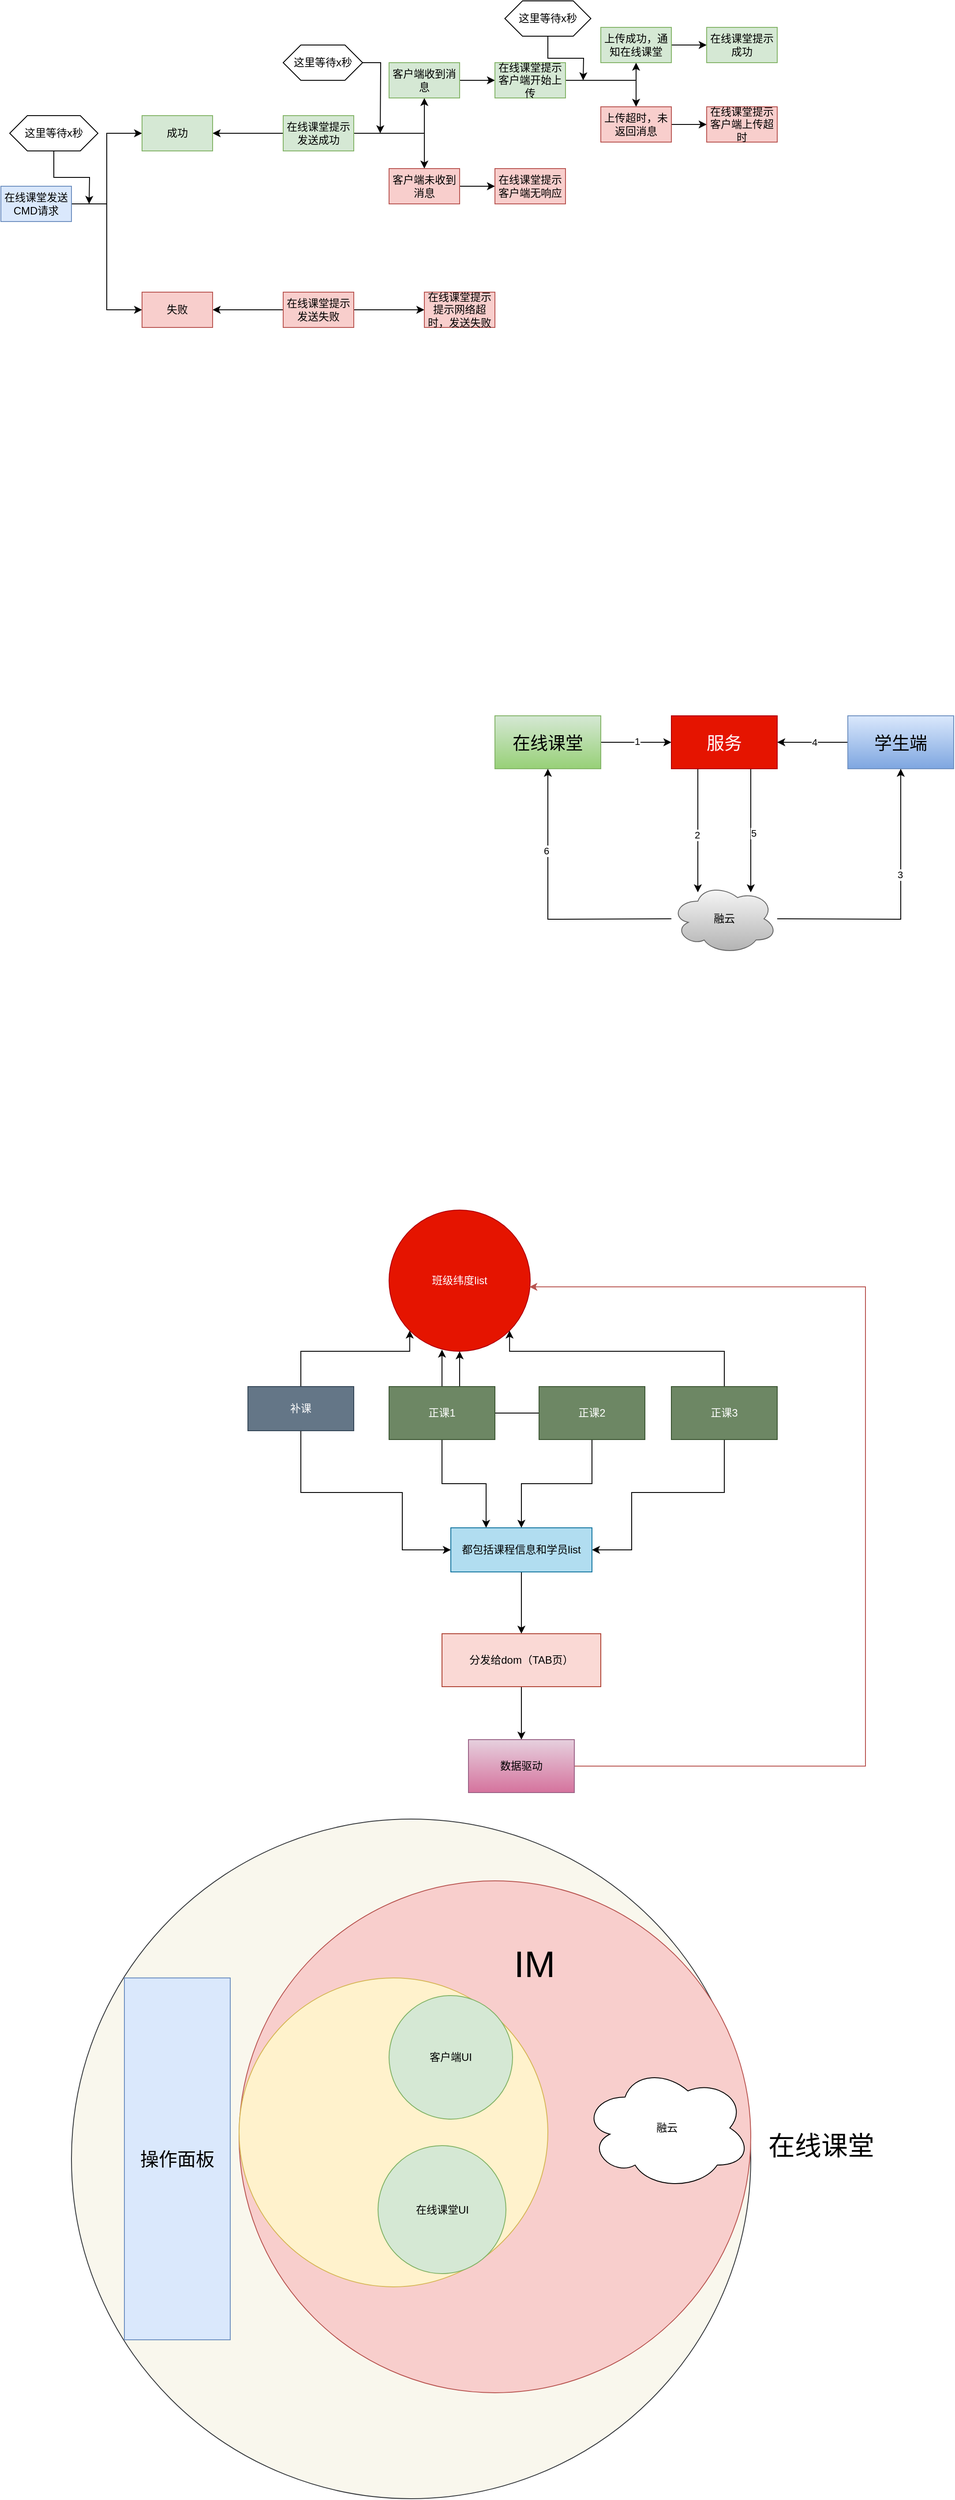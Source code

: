 <mxfile version="14.8.3" type="github">
  <diagram id="nMES7Oahk3-mXJZbOVMn" name="Page-1">
    <mxGraphModel dx="1746" dy="1421" grid="1" gridSize="10" guides="1" tooltips="1" connect="1" arrows="1" fold="1" page="0" pageScale="1" pageWidth="827" pageHeight="1169" math="0" shadow="0">
      <root>
        <mxCell id="0" />
        <mxCell id="1" parent="0" />
        <mxCell id="OBoU4_cc1wNnT7vXtte2-5" style="edgeStyle=orthogonalEdgeStyle;rounded=0;orthogonalLoop=1;jettySize=auto;html=1;entryX=0;entryY=0.5;entryDx=0;entryDy=0;" parent="1" source="OBoU4_cc1wNnT7vXtte2-1" target="OBoU4_cc1wNnT7vXtte2-2" edge="1">
          <mxGeometry relative="1" as="geometry" />
        </mxCell>
        <mxCell id="OBoU4_cc1wNnT7vXtte2-13" value="1" style="edgeLabel;html=1;align=center;verticalAlign=middle;resizable=0;points=[];" parent="OBoU4_cc1wNnT7vXtte2-5" vertex="1" connectable="0">
          <mxGeometry x="0.025" y="1" relative="1" as="geometry">
            <mxPoint as="offset" />
          </mxGeometry>
        </mxCell>
        <mxCell id="OBoU4_cc1wNnT7vXtte2-1" value="&lt;font style=&quot;font-size: 20px&quot;&gt;在线课堂&lt;/font&gt;" style="rounded=0;whiteSpace=wrap;html=1;gradientColor=#97d077;fillColor=#d5e8d4;strokeColor=#82b366;" parent="1" vertex="1">
          <mxGeometry x="80" y="120" width="120" height="60" as="geometry" />
        </mxCell>
        <mxCell id="OBoU4_cc1wNnT7vXtte2-7" style="edgeStyle=orthogonalEdgeStyle;rounded=0;orthogonalLoop=1;jettySize=auto;html=1;exitX=0.25;exitY=1;exitDx=0;exitDy=0;entryX=0.25;entryY=0;entryDx=0;entryDy=0;" parent="1" source="OBoU4_cc1wNnT7vXtte2-2" edge="1">
          <mxGeometry relative="1" as="geometry">
            <mxPoint x="310" y="320" as="targetPoint" />
          </mxGeometry>
        </mxCell>
        <mxCell id="OBoU4_cc1wNnT7vXtte2-14" value="2" style="edgeLabel;html=1;align=center;verticalAlign=middle;resizable=0;points=[];" parent="OBoU4_cc1wNnT7vXtte2-7" vertex="1" connectable="0">
          <mxGeometry x="0.071" y="-2" relative="1" as="geometry">
            <mxPoint as="offset" />
          </mxGeometry>
        </mxCell>
        <mxCell id="OBoU4_cc1wNnT7vXtte2-10" style="edgeStyle=orthogonalEdgeStyle;rounded=0;orthogonalLoop=1;jettySize=auto;html=1;exitX=0.75;exitY=1;exitDx=0;exitDy=0;entryX=0.75;entryY=0;entryDx=0;entryDy=0;" parent="1" source="OBoU4_cc1wNnT7vXtte2-2" edge="1">
          <mxGeometry relative="1" as="geometry">
            <mxPoint x="370" y="320" as="targetPoint" />
          </mxGeometry>
        </mxCell>
        <mxCell id="OBoU4_cc1wNnT7vXtte2-18" value="5" style="edgeLabel;html=1;align=center;verticalAlign=middle;resizable=0;points=[];" parent="OBoU4_cc1wNnT7vXtte2-10" vertex="1" connectable="0">
          <mxGeometry x="0.043" y="2" relative="1" as="geometry">
            <mxPoint as="offset" />
          </mxGeometry>
        </mxCell>
        <mxCell id="OBoU4_cc1wNnT7vXtte2-2" value="&lt;font style=&quot;font-size: 20px&quot;&gt;服务&lt;/font&gt;" style="rounded=0;whiteSpace=wrap;html=1;fillColor=#e51400;strokeColor=#B20000;fontColor=#ffffff;" parent="1" vertex="1">
          <mxGeometry x="280" y="120" width="120" height="60" as="geometry" />
        </mxCell>
        <mxCell id="OBoU4_cc1wNnT7vXtte2-16" style="edgeStyle=orthogonalEdgeStyle;rounded=0;orthogonalLoop=1;jettySize=auto;html=1;exitX=0;exitY=0.5;exitDx=0;exitDy=0;entryX=1;entryY=0.5;entryDx=0;entryDy=0;" parent="1" source="OBoU4_cc1wNnT7vXtte2-3" target="OBoU4_cc1wNnT7vXtte2-2" edge="1">
          <mxGeometry relative="1" as="geometry" />
        </mxCell>
        <mxCell id="OBoU4_cc1wNnT7vXtte2-17" value="4" style="edgeLabel;html=1;align=center;verticalAlign=middle;resizable=0;points=[];" parent="OBoU4_cc1wNnT7vXtte2-16" vertex="1" connectable="0">
          <mxGeometry x="-0.05" relative="1" as="geometry">
            <mxPoint as="offset" />
          </mxGeometry>
        </mxCell>
        <mxCell id="OBoU4_cc1wNnT7vXtte2-3" value="&lt;font style=&quot;font-size: 20px&quot;&gt;学生端&lt;/font&gt;" style="rounded=0;whiteSpace=wrap;html=1;gradientColor=#7ea6e0;fillColor=#dae8fc;strokeColor=#6c8ebf;" parent="1" vertex="1">
          <mxGeometry x="480" y="120" width="120" height="60" as="geometry" />
        </mxCell>
        <mxCell id="OBoU4_cc1wNnT7vXtte2-11" style="edgeStyle=orthogonalEdgeStyle;rounded=0;orthogonalLoop=1;jettySize=auto;html=1;entryX=0.5;entryY=1;entryDx=0;entryDy=0;" parent="1" target="OBoU4_cc1wNnT7vXtte2-1" edge="1">
          <mxGeometry relative="1" as="geometry">
            <mxPoint x="280" y="350" as="sourcePoint" />
          </mxGeometry>
        </mxCell>
        <mxCell id="OBoU4_cc1wNnT7vXtte2-19" value="6" style="edgeLabel;html=1;align=center;verticalAlign=middle;resizable=0;points=[];" parent="OBoU4_cc1wNnT7vXtte2-11" vertex="1" connectable="0">
          <mxGeometry x="0.4" y="2" relative="1" as="geometry">
            <mxPoint as="offset" />
          </mxGeometry>
        </mxCell>
        <mxCell id="OBoU4_cc1wNnT7vXtte2-12" style="edgeStyle=orthogonalEdgeStyle;rounded=0;orthogonalLoop=1;jettySize=auto;html=1;entryX=0.5;entryY=1;entryDx=0;entryDy=0;" parent="1" target="OBoU4_cc1wNnT7vXtte2-3" edge="1">
          <mxGeometry relative="1" as="geometry">
            <mxPoint x="400" y="350" as="sourcePoint" />
          </mxGeometry>
        </mxCell>
        <mxCell id="OBoU4_cc1wNnT7vXtte2-15" value="3" style="edgeLabel;html=1;align=center;verticalAlign=middle;resizable=0;points=[];" parent="OBoU4_cc1wNnT7vXtte2-12" vertex="1" connectable="0">
          <mxGeometry x="0.226" y="1" relative="1" as="geometry">
            <mxPoint as="offset" />
          </mxGeometry>
        </mxCell>
        <mxCell id="OBoU4_cc1wNnT7vXtte2-20" value="班级纬度list" style="ellipse;whiteSpace=wrap;html=1;aspect=fixed;fillColor=#e51400;strokeColor=#B20000;fontColor=#ffffff;" parent="1" vertex="1">
          <mxGeometry x="-40" y="680" width="160" height="160" as="geometry" />
        </mxCell>
        <mxCell id="OBoU4_cc1wNnT7vXtte2-37" style="edgeStyle=orthogonalEdgeStyle;rounded=0;orthogonalLoop=1;jettySize=auto;html=1;entryX=1;entryY=0.5;entryDx=0;entryDy=0;" parent="1" source="OBoU4_cc1wNnT7vXtte2-22" target="OBoU4_cc1wNnT7vXtte2-32" edge="1">
          <mxGeometry relative="1" as="geometry">
            <Array as="points">
              <mxPoint x="340" y="1000" />
              <mxPoint x="235" y="1000" />
              <mxPoint x="235" y="1065" />
            </Array>
          </mxGeometry>
        </mxCell>
        <mxCell id="OBoU4_cc1wNnT7vXtte2-39" style="edgeStyle=orthogonalEdgeStyle;rounded=0;orthogonalLoop=1;jettySize=auto;html=1;entryX=1;entryY=1;entryDx=0;entryDy=0;" parent="1" source="OBoU4_cc1wNnT7vXtte2-22" target="OBoU4_cc1wNnT7vXtte2-20" edge="1">
          <mxGeometry relative="1" as="geometry">
            <Array as="points">
              <mxPoint x="340" y="840" />
              <mxPoint x="97" y="840" />
            </Array>
          </mxGeometry>
        </mxCell>
        <mxCell id="OBoU4_cc1wNnT7vXtte2-22" value="正课3" style="rounded=0;whiteSpace=wrap;html=1;fillColor=#6d8764;strokeColor=#3A5431;fontColor=#ffffff;" parent="1" vertex="1">
          <mxGeometry x="280" y="880" width="120" height="60" as="geometry" />
        </mxCell>
        <mxCell id="OBoU4_cc1wNnT7vXtte2-28" style="edgeStyle=orthogonalEdgeStyle;rounded=0;orthogonalLoop=1;jettySize=auto;html=1;" parent="1" source="OBoU4_cc1wNnT7vXtte2-23" target="OBoU4_cc1wNnT7vXtte2-20" edge="1">
          <mxGeometry relative="1" as="geometry" />
        </mxCell>
        <mxCell id="OBoU4_cc1wNnT7vXtte2-35" style="edgeStyle=orthogonalEdgeStyle;rounded=0;orthogonalLoop=1;jettySize=auto;html=1;entryX=0.5;entryY=0;entryDx=0;entryDy=0;" parent="1" source="OBoU4_cc1wNnT7vXtte2-23" target="OBoU4_cc1wNnT7vXtte2-32" edge="1">
          <mxGeometry relative="1" as="geometry" />
        </mxCell>
        <mxCell id="OBoU4_cc1wNnT7vXtte2-23" value="正课2" style="rounded=0;whiteSpace=wrap;html=1;fillColor=#6d8764;strokeColor=#3A5431;fontColor=#ffffff;" parent="1" vertex="1">
          <mxGeometry x="130" y="880" width="120" height="60" as="geometry" />
        </mxCell>
        <mxCell id="OBoU4_cc1wNnT7vXtte2-27" style="edgeStyle=orthogonalEdgeStyle;rounded=0;orthogonalLoop=1;jettySize=auto;html=1;entryX=0.375;entryY=0.988;entryDx=0;entryDy=0;entryPerimeter=0;" parent="1" source="OBoU4_cc1wNnT7vXtte2-24" target="OBoU4_cc1wNnT7vXtte2-20" edge="1">
          <mxGeometry relative="1" as="geometry" />
        </mxCell>
        <mxCell id="OBoU4_cc1wNnT7vXtte2-34" style="edgeStyle=orthogonalEdgeStyle;rounded=0;orthogonalLoop=1;jettySize=auto;html=1;entryX=0.25;entryY=0;entryDx=0;entryDy=0;" parent="1" source="OBoU4_cc1wNnT7vXtte2-24" target="OBoU4_cc1wNnT7vXtte2-32" edge="1">
          <mxGeometry relative="1" as="geometry" />
        </mxCell>
        <mxCell id="OBoU4_cc1wNnT7vXtte2-24" value="正课1" style="rounded=0;whiteSpace=wrap;html=1;fillColor=#6d8764;strokeColor=#3A5431;fontColor=#ffffff;" parent="1" vertex="1">
          <mxGeometry x="-40" y="880" width="120" height="60" as="geometry" />
        </mxCell>
        <mxCell id="OBoU4_cc1wNnT7vXtte2-33" style="edgeStyle=orthogonalEdgeStyle;rounded=0;orthogonalLoop=1;jettySize=auto;html=1;entryX=0;entryY=0.5;entryDx=0;entryDy=0;" parent="1" source="OBoU4_cc1wNnT7vXtte2-25" target="OBoU4_cc1wNnT7vXtte2-32" edge="1">
          <mxGeometry relative="1" as="geometry">
            <Array as="points">
              <mxPoint x="-140" y="1000" />
              <mxPoint x="-25" y="1000" />
              <mxPoint x="-25" y="1065" />
            </Array>
          </mxGeometry>
        </mxCell>
        <mxCell id="OBoU4_cc1wNnT7vXtte2-40" style="edgeStyle=orthogonalEdgeStyle;rounded=0;orthogonalLoop=1;jettySize=auto;html=1;entryX=0;entryY=1;entryDx=0;entryDy=0;" parent="1" source="OBoU4_cc1wNnT7vXtte2-25" target="OBoU4_cc1wNnT7vXtte2-20" edge="1">
          <mxGeometry relative="1" as="geometry">
            <Array as="points">
              <mxPoint x="-140" y="840" />
              <mxPoint x="-17" y="840" />
            </Array>
          </mxGeometry>
        </mxCell>
        <mxCell id="OBoU4_cc1wNnT7vXtte2-25" value="补课" style="rounded=0;whiteSpace=wrap;html=1;fillColor=#647687;strokeColor=#314354;fontColor=#ffffff;" parent="1" vertex="1">
          <mxGeometry x="-200" y="880" width="120" height="50" as="geometry" />
        </mxCell>
        <mxCell id="OBoU4_cc1wNnT7vXtte2-42" style="edgeStyle=orthogonalEdgeStyle;rounded=0;orthogonalLoop=1;jettySize=auto;html=1;entryX=0.5;entryY=0;entryDx=0;entryDy=0;" parent="1" source="OBoU4_cc1wNnT7vXtte2-32" target="OBoU4_cc1wNnT7vXtte2-41" edge="1">
          <mxGeometry relative="1" as="geometry" />
        </mxCell>
        <mxCell id="OBoU4_cc1wNnT7vXtte2-32" value="都包括课程信息和学员list" style="rounded=0;whiteSpace=wrap;html=1;fillColor=#b1ddf0;strokeColor=#10739e;" parent="1" vertex="1">
          <mxGeometry x="30" y="1040" width="160" height="50" as="geometry" />
        </mxCell>
        <mxCell id="OBoU4_cc1wNnT7vXtte2-44" style="edgeStyle=orthogonalEdgeStyle;rounded=0;orthogonalLoop=1;jettySize=auto;html=1;entryX=0.5;entryY=0;entryDx=0;entryDy=0;" parent="1" source="OBoU4_cc1wNnT7vXtte2-41" target="OBoU4_cc1wNnT7vXtte2-43" edge="1">
          <mxGeometry relative="1" as="geometry" />
        </mxCell>
        <mxCell id="OBoU4_cc1wNnT7vXtte2-41" value="分发给dom（TAB页）" style="rounded=0;whiteSpace=wrap;html=1;fillColor=#fad9d5;strokeColor=#ae4132;" parent="1" vertex="1">
          <mxGeometry x="20" y="1160" width="180" height="60" as="geometry" />
        </mxCell>
        <mxCell id="OBoU4_cc1wNnT7vXtte2-45" style="edgeStyle=orthogonalEdgeStyle;rounded=0;orthogonalLoop=1;jettySize=auto;html=1;entryX=0.994;entryY=0.544;entryDx=0;entryDy=0;entryPerimeter=0;gradientColor=#ea6b66;fillColor=#f8cecc;strokeColor=#b85450;" parent="1" source="OBoU4_cc1wNnT7vXtte2-43" target="OBoU4_cc1wNnT7vXtte2-20" edge="1">
          <mxGeometry relative="1" as="geometry">
            <Array as="points">
              <mxPoint x="500" y="1310" />
              <mxPoint x="500" y="767" />
            </Array>
          </mxGeometry>
        </mxCell>
        <mxCell id="OBoU4_cc1wNnT7vXtte2-43" value="数据驱动" style="rounded=0;whiteSpace=wrap;html=1;gradientColor=#d5739d;fillColor=#e6d0de;strokeColor=#996185;" parent="1" vertex="1">
          <mxGeometry x="50" y="1280" width="120" height="60" as="geometry" />
        </mxCell>
        <mxCell id="OBoU4_cc1wNnT7vXtte2-47" value="" style="ellipse;whiteSpace=wrap;html=1;aspect=fixed;fillColor=#f9f7ed;strokeColor=#36393d;" parent="1" vertex="1">
          <mxGeometry x="-400" y="1370" width="770" height="770" as="geometry" />
        </mxCell>
        <mxCell id="OBoU4_cc1wNnT7vXtte2-49" value="&lt;font style=&quot;font-size: 21px&quot;&gt;操作面板&lt;/font&gt;" style="rounded=0;whiteSpace=wrap;html=1;fillColor=#dae8fc;strokeColor=#6c8ebf;" parent="1" vertex="1">
          <mxGeometry x="-340" y="1550" width="120" height="410" as="geometry" />
        </mxCell>
        <mxCell id="OBoU4_cc1wNnT7vXtte2-61" value="" style="ellipse;whiteSpace=wrap;html=1;aspect=fixed;fillColor=#f8cecc;strokeColor=#b85450;" parent="1" vertex="1">
          <mxGeometry x="-210" y="1440" width="580" height="580" as="geometry" />
        </mxCell>
        <mxCell id="OBoU4_cc1wNnT7vXtte2-62" value="" style="ellipse;whiteSpace=wrap;html=1;aspect=fixed;fillColor=#fff2cc;strokeColor=#d6b656;" parent="1" vertex="1">
          <mxGeometry x="-210" y="1550" width="350" height="350" as="geometry" />
        </mxCell>
        <mxCell id="OBoU4_cc1wNnT7vXtte2-64" value="&lt;font style=&quot;font-size: 42px&quot;&gt;IM&lt;/font&gt;" style="text;html=1;strokeColor=none;fillColor=none;align=center;verticalAlign=middle;whiteSpace=wrap;rounded=0;" parent="1" vertex="1">
          <mxGeometry x="60" y="1500" width="130" height="70" as="geometry" />
        </mxCell>
        <mxCell id="OBoU4_cc1wNnT7vXtte2-65" value="客户端UI" style="ellipse;whiteSpace=wrap;html=1;aspect=fixed;fillColor=#d5e8d4;strokeColor=#82b366;" parent="1" vertex="1">
          <mxGeometry x="-40" y="1570" width="140" height="140" as="geometry" />
        </mxCell>
        <mxCell id="OBoU4_cc1wNnT7vXtte2-66" value="在线课堂UI" style="ellipse;whiteSpace=wrap;html=1;aspect=fixed;fillColor=#d5e8d4;strokeColor=#82b366;" parent="1" vertex="1">
          <mxGeometry x="-52.5" y="1740" width="145" height="145" as="geometry" />
        </mxCell>
        <mxCell id="OBoU4_cc1wNnT7vXtte2-67" value="&lt;font style=&quot;font-size: 30px&quot;&gt;在线课堂&lt;/font&gt;" style="text;html=1;strokeColor=none;fillColor=none;align=center;verticalAlign=middle;whiteSpace=wrap;rounded=0;" parent="1" vertex="1">
          <mxGeometry x="370" y="1510" width="160" height="460" as="geometry" />
        </mxCell>
        <mxCell id="OBoU4_cc1wNnT7vXtte2-68" value="融云" style="ellipse;shape=cloud;whiteSpace=wrap;html=1;" parent="1" vertex="1">
          <mxGeometry x="180" y="1650" width="190" height="140" as="geometry" />
        </mxCell>
        <mxCell id="OBoU4_cc1wNnT7vXtte2-70" value="融云" style="ellipse;shape=cloud;whiteSpace=wrap;html=1;gradientColor=#b3b3b3;fillColor=#f5f5f5;strokeColor=#666666;" parent="1" vertex="1">
          <mxGeometry x="280" y="310" width="120" height="80" as="geometry" />
        </mxCell>
        <mxCell id="HiOwO1UaTTyDpOq1LJcf-54" style="edgeStyle=orthogonalEdgeStyle;rounded=0;orthogonalLoop=1;jettySize=auto;html=1;exitX=1;exitY=0.5;exitDx=0;exitDy=0;entryX=0;entryY=0.5;entryDx=0;entryDy=0;" edge="1" parent="1" source="HiOwO1UaTTyDpOq1LJcf-1" target="HiOwO1UaTTyDpOq1LJcf-50">
          <mxGeometry relative="1" as="geometry" />
        </mxCell>
        <mxCell id="HiOwO1UaTTyDpOq1LJcf-55" style="edgeStyle=orthogonalEdgeStyle;rounded=0;orthogonalLoop=1;jettySize=auto;html=1;exitX=1;exitY=0.5;exitDx=0;exitDy=0;entryX=0;entryY=0.5;entryDx=0;entryDy=0;" edge="1" parent="1" source="HiOwO1UaTTyDpOq1LJcf-1" target="HiOwO1UaTTyDpOq1LJcf-52">
          <mxGeometry relative="1" as="geometry" />
        </mxCell>
        <mxCell id="HiOwO1UaTTyDpOq1LJcf-1" value="在线课堂发送CMD请求" style="rounded=0;whiteSpace=wrap;html=1;fillColor=#dae8fc;strokeColor=#6c8ebf;" vertex="1" parent="1">
          <mxGeometry x="-480" y="-480" width="80" height="40" as="geometry" />
        </mxCell>
        <mxCell id="HiOwO1UaTTyDpOq1LJcf-9" value="" style="edgeStyle=orthogonalEdgeStyle;rounded=0;orthogonalLoop=1;jettySize=auto;html=1;" edge="1" parent="1" source="HiOwO1UaTTyDpOq1LJcf-2" target="HiOwO1UaTTyDpOq1LJcf-8">
          <mxGeometry relative="1" as="geometry" />
        </mxCell>
        <mxCell id="HiOwO1UaTTyDpOq1LJcf-34" value="" style="edgeStyle=orthogonalEdgeStyle;rounded=0;orthogonalLoop=1;jettySize=auto;html=1;" edge="1" parent="1" source="HiOwO1UaTTyDpOq1LJcf-2" target="HiOwO1UaTTyDpOq1LJcf-33">
          <mxGeometry relative="1" as="geometry" />
        </mxCell>
        <mxCell id="HiOwO1UaTTyDpOq1LJcf-51" value="" style="edgeStyle=orthogonalEdgeStyle;rounded=0;orthogonalLoop=1;jettySize=auto;html=1;" edge="1" parent="1" source="HiOwO1UaTTyDpOq1LJcf-2" target="HiOwO1UaTTyDpOq1LJcf-50">
          <mxGeometry relative="1" as="geometry" />
        </mxCell>
        <mxCell id="HiOwO1UaTTyDpOq1LJcf-2" value="在线课堂提示发送成功" style="whiteSpace=wrap;html=1;rounded=0;fillColor=#d5e8d4;strokeColor=#82b366;" vertex="1" parent="1">
          <mxGeometry x="-160" y="-560" width="80" height="40" as="geometry" />
        </mxCell>
        <mxCell id="HiOwO1UaTTyDpOq1LJcf-36" value="" style="edgeStyle=orthogonalEdgeStyle;rounded=0;orthogonalLoop=1;jettySize=auto;html=1;" edge="1" parent="1" source="HiOwO1UaTTyDpOq1LJcf-4" target="HiOwO1UaTTyDpOq1LJcf-35">
          <mxGeometry relative="1" as="geometry" />
        </mxCell>
        <mxCell id="HiOwO1UaTTyDpOq1LJcf-53" value="" style="edgeStyle=orthogonalEdgeStyle;rounded=0;orthogonalLoop=1;jettySize=auto;html=1;" edge="1" parent="1" source="HiOwO1UaTTyDpOq1LJcf-4" target="HiOwO1UaTTyDpOq1LJcf-52">
          <mxGeometry relative="1" as="geometry" />
        </mxCell>
        <mxCell id="HiOwO1UaTTyDpOq1LJcf-4" value="在线课堂提示发送失败" style="whiteSpace=wrap;html=1;rounded=0;fillColor=#f8cecc;strokeColor=#b85450;" vertex="1" parent="1">
          <mxGeometry x="-160" y="-360" width="80" height="40" as="geometry" />
        </mxCell>
        <mxCell id="HiOwO1UaTTyDpOq1LJcf-13" value="" style="edgeStyle=orthogonalEdgeStyle;rounded=0;orthogonalLoop=1;jettySize=auto;html=1;" edge="1" parent="1" source="HiOwO1UaTTyDpOq1LJcf-8" target="HiOwO1UaTTyDpOq1LJcf-12">
          <mxGeometry relative="1" as="geometry" />
        </mxCell>
        <mxCell id="HiOwO1UaTTyDpOq1LJcf-8" value="客户端收到消息" style="whiteSpace=wrap;html=1;rounded=0;fillColor=#d5e8d4;strokeColor=#82b366;" vertex="1" parent="1">
          <mxGeometry x="-40" y="-620" width="80" height="40" as="geometry" />
        </mxCell>
        <mxCell id="HiOwO1UaTTyDpOq1LJcf-43" style="edgeStyle=orthogonalEdgeStyle;rounded=0;orthogonalLoop=1;jettySize=auto;html=1;exitX=1;exitY=0.5;exitDx=0;exitDy=0;entryX=0.5;entryY=1;entryDx=0;entryDy=0;" edge="1" parent="1" source="HiOwO1UaTTyDpOq1LJcf-12" target="HiOwO1UaTTyDpOq1LJcf-19">
          <mxGeometry relative="1" as="geometry" />
        </mxCell>
        <mxCell id="HiOwO1UaTTyDpOq1LJcf-44" style="edgeStyle=orthogonalEdgeStyle;rounded=0;orthogonalLoop=1;jettySize=auto;html=1;exitX=1;exitY=0.5;exitDx=0;exitDy=0;entryX=0.5;entryY=0;entryDx=0;entryDy=0;" edge="1" parent="1" source="HiOwO1UaTTyDpOq1LJcf-12" target="HiOwO1UaTTyDpOq1LJcf-22">
          <mxGeometry relative="1" as="geometry" />
        </mxCell>
        <mxCell id="HiOwO1UaTTyDpOq1LJcf-12" value="在线课堂提示客户端开始上传" style="whiteSpace=wrap;html=1;rounded=0;fillColor=#d5e8d4;strokeColor=#82b366;" vertex="1" parent="1">
          <mxGeometry x="80" y="-620" width="80" height="40" as="geometry" />
        </mxCell>
        <mxCell id="HiOwO1UaTTyDpOq1LJcf-25" value="" style="edgeStyle=orthogonalEdgeStyle;rounded=0;orthogonalLoop=1;jettySize=auto;html=1;" edge="1" parent="1" source="HiOwO1UaTTyDpOq1LJcf-19" target="HiOwO1UaTTyDpOq1LJcf-24">
          <mxGeometry relative="1" as="geometry" />
        </mxCell>
        <mxCell id="HiOwO1UaTTyDpOq1LJcf-19" value="上传成功，通知在线课堂" style="whiteSpace=wrap;html=1;rounded=0;fillColor=#d5e8d4;strokeColor=#82b366;" vertex="1" parent="1">
          <mxGeometry x="200" y="-660" width="80" height="40" as="geometry" />
        </mxCell>
        <mxCell id="HiOwO1UaTTyDpOq1LJcf-27" value="" style="edgeStyle=orthogonalEdgeStyle;rounded=0;orthogonalLoop=1;jettySize=auto;html=1;" edge="1" parent="1" source="HiOwO1UaTTyDpOq1LJcf-22" target="HiOwO1UaTTyDpOq1LJcf-26">
          <mxGeometry relative="1" as="geometry" />
        </mxCell>
        <mxCell id="HiOwO1UaTTyDpOq1LJcf-22" value="上传超时，未返回消息" style="whiteSpace=wrap;html=1;rounded=0;fillColor=#f8cecc;strokeColor=#b85450;" vertex="1" parent="1">
          <mxGeometry x="200" y="-570" width="80" height="40" as="geometry" />
        </mxCell>
        <mxCell id="HiOwO1UaTTyDpOq1LJcf-24" value="在线课堂提示成功" style="whiteSpace=wrap;html=1;rounded=0;fillColor=#d5e8d4;strokeColor=#82b366;" vertex="1" parent="1">
          <mxGeometry x="320" y="-660" width="80" height="40" as="geometry" />
        </mxCell>
        <mxCell id="HiOwO1UaTTyDpOq1LJcf-26" value="在线课堂提示客户端上传超时" style="whiteSpace=wrap;html=1;rounded=0;fillColor=#f8cecc;strokeColor=#b85450;" vertex="1" parent="1">
          <mxGeometry x="320" y="-570" width="80" height="40" as="geometry" />
        </mxCell>
        <mxCell id="HiOwO1UaTTyDpOq1LJcf-56" style="edgeStyle=orthogonalEdgeStyle;rounded=0;orthogonalLoop=1;jettySize=auto;html=1;exitX=0.5;exitY=1;exitDx=0;exitDy=0;" edge="1" parent="1" source="HiOwO1UaTTyDpOq1LJcf-29">
          <mxGeometry relative="1" as="geometry">
            <mxPoint x="-380" y="-460" as="targetPoint" />
          </mxGeometry>
        </mxCell>
        <mxCell id="HiOwO1UaTTyDpOq1LJcf-29" value="这里等待x秒" style="shape=hexagon;perimeter=hexagonPerimeter2;whiteSpace=wrap;html=1;fixedSize=1;" vertex="1" parent="1">
          <mxGeometry x="-470" y="-560" width="100" height="40" as="geometry" />
        </mxCell>
        <mxCell id="HiOwO1UaTTyDpOq1LJcf-40" value="" style="edgeStyle=orthogonalEdgeStyle;rounded=0;orthogonalLoop=1;jettySize=auto;html=1;" edge="1" parent="1" source="HiOwO1UaTTyDpOq1LJcf-33" target="HiOwO1UaTTyDpOq1LJcf-39">
          <mxGeometry relative="1" as="geometry" />
        </mxCell>
        <mxCell id="HiOwO1UaTTyDpOq1LJcf-33" value="客户端未收到消息" style="whiteSpace=wrap;html=1;rounded=0;fillColor=#f8cecc;strokeColor=#b85450;" vertex="1" parent="1">
          <mxGeometry x="-40" y="-500" width="80" height="40" as="geometry" />
        </mxCell>
        <mxCell id="HiOwO1UaTTyDpOq1LJcf-35" value="在线课堂提示提示网络超时，发送失败" style="whiteSpace=wrap;html=1;rounded=0;fillColor=#f8cecc;strokeColor=#b85450;" vertex="1" parent="1">
          <mxGeometry y="-360" width="80" height="40" as="geometry" />
        </mxCell>
        <mxCell id="HiOwO1UaTTyDpOq1LJcf-38" style="edgeStyle=orthogonalEdgeStyle;rounded=0;orthogonalLoop=1;jettySize=auto;html=1;" edge="1" parent="1" source="HiOwO1UaTTyDpOq1LJcf-37">
          <mxGeometry relative="1" as="geometry">
            <mxPoint x="-50" y="-540" as="targetPoint" />
          </mxGeometry>
        </mxCell>
        <mxCell id="HiOwO1UaTTyDpOq1LJcf-37" value="这里等待x秒" style="shape=hexagon;perimeter=hexagonPerimeter2;whiteSpace=wrap;html=1;fixedSize=1;" vertex="1" parent="1">
          <mxGeometry x="-160" y="-640" width="90" height="40" as="geometry" />
        </mxCell>
        <mxCell id="HiOwO1UaTTyDpOq1LJcf-39" value="在线课堂提示客户端无响应" style="whiteSpace=wrap;html=1;rounded=0;fillColor=#f8cecc;strokeColor=#b85450;" vertex="1" parent="1">
          <mxGeometry x="80" y="-500" width="80" height="40" as="geometry" />
        </mxCell>
        <mxCell id="HiOwO1UaTTyDpOq1LJcf-67" style="edgeStyle=orthogonalEdgeStyle;rounded=0;orthogonalLoop=1;jettySize=auto;html=1;exitX=0.5;exitY=1;exitDx=0;exitDy=0;" edge="1" parent="1" source="HiOwO1UaTTyDpOq1LJcf-46">
          <mxGeometry relative="1" as="geometry">
            <mxPoint x="180" y="-600" as="targetPoint" />
          </mxGeometry>
        </mxCell>
        <mxCell id="HiOwO1UaTTyDpOq1LJcf-46" value="这里等待x秒" style="shape=hexagon;perimeter=hexagonPerimeter2;whiteSpace=wrap;html=1;fixedSize=1;" vertex="1" parent="1">
          <mxGeometry x="91.25" y="-690" width="97.5" height="40" as="geometry" />
        </mxCell>
        <mxCell id="HiOwO1UaTTyDpOq1LJcf-50" value="成功" style="whiteSpace=wrap;html=1;rounded=0;fillColor=#d5e8d4;strokeColor=#82b366;" vertex="1" parent="1">
          <mxGeometry x="-320" y="-560" width="80" height="40" as="geometry" />
        </mxCell>
        <mxCell id="HiOwO1UaTTyDpOq1LJcf-52" value="失败" style="whiteSpace=wrap;html=1;rounded=0;fillColor=#f8cecc;strokeColor=#b85450;" vertex="1" parent="1">
          <mxGeometry x="-320" y="-360" width="80" height="40" as="geometry" />
        </mxCell>
      </root>
    </mxGraphModel>
  </diagram>
</mxfile>
